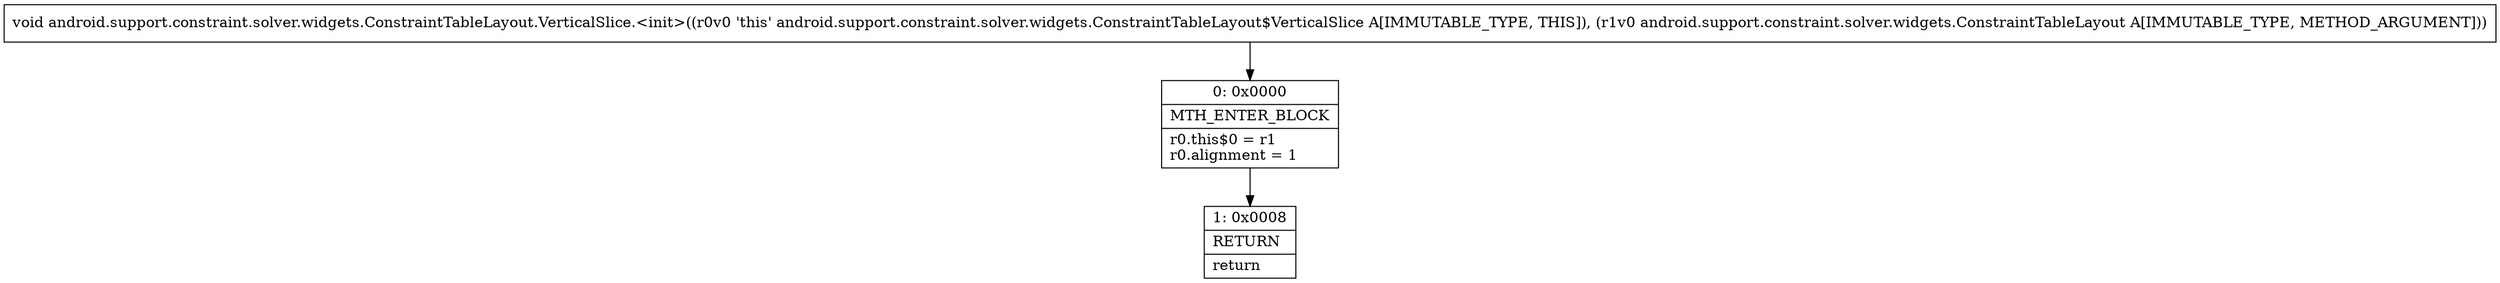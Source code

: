 digraph "CFG forandroid.support.constraint.solver.widgets.ConstraintTableLayout.VerticalSlice.\<init\>(Landroid\/support\/constraint\/solver\/widgets\/ConstraintTableLayout;)V" {
Node_0 [shape=record,label="{0\:\ 0x0000|MTH_ENTER_BLOCK\l|r0.this$0 = r1\lr0.alignment = 1\l}"];
Node_1 [shape=record,label="{1\:\ 0x0008|RETURN\l|return\l}"];
MethodNode[shape=record,label="{void android.support.constraint.solver.widgets.ConstraintTableLayout.VerticalSlice.\<init\>((r0v0 'this' android.support.constraint.solver.widgets.ConstraintTableLayout$VerticalSlice A[IMMUTABLE_TYPE, THIS]), (r1v0 android.support.constraint.solver.widgets.ConstraintTableLayout A[IMMUTABLE_TYPE, METHOD_ARGUMENT])) }"];
MethodNode -> Node_0;
Node_0 -> Node_1;
}

